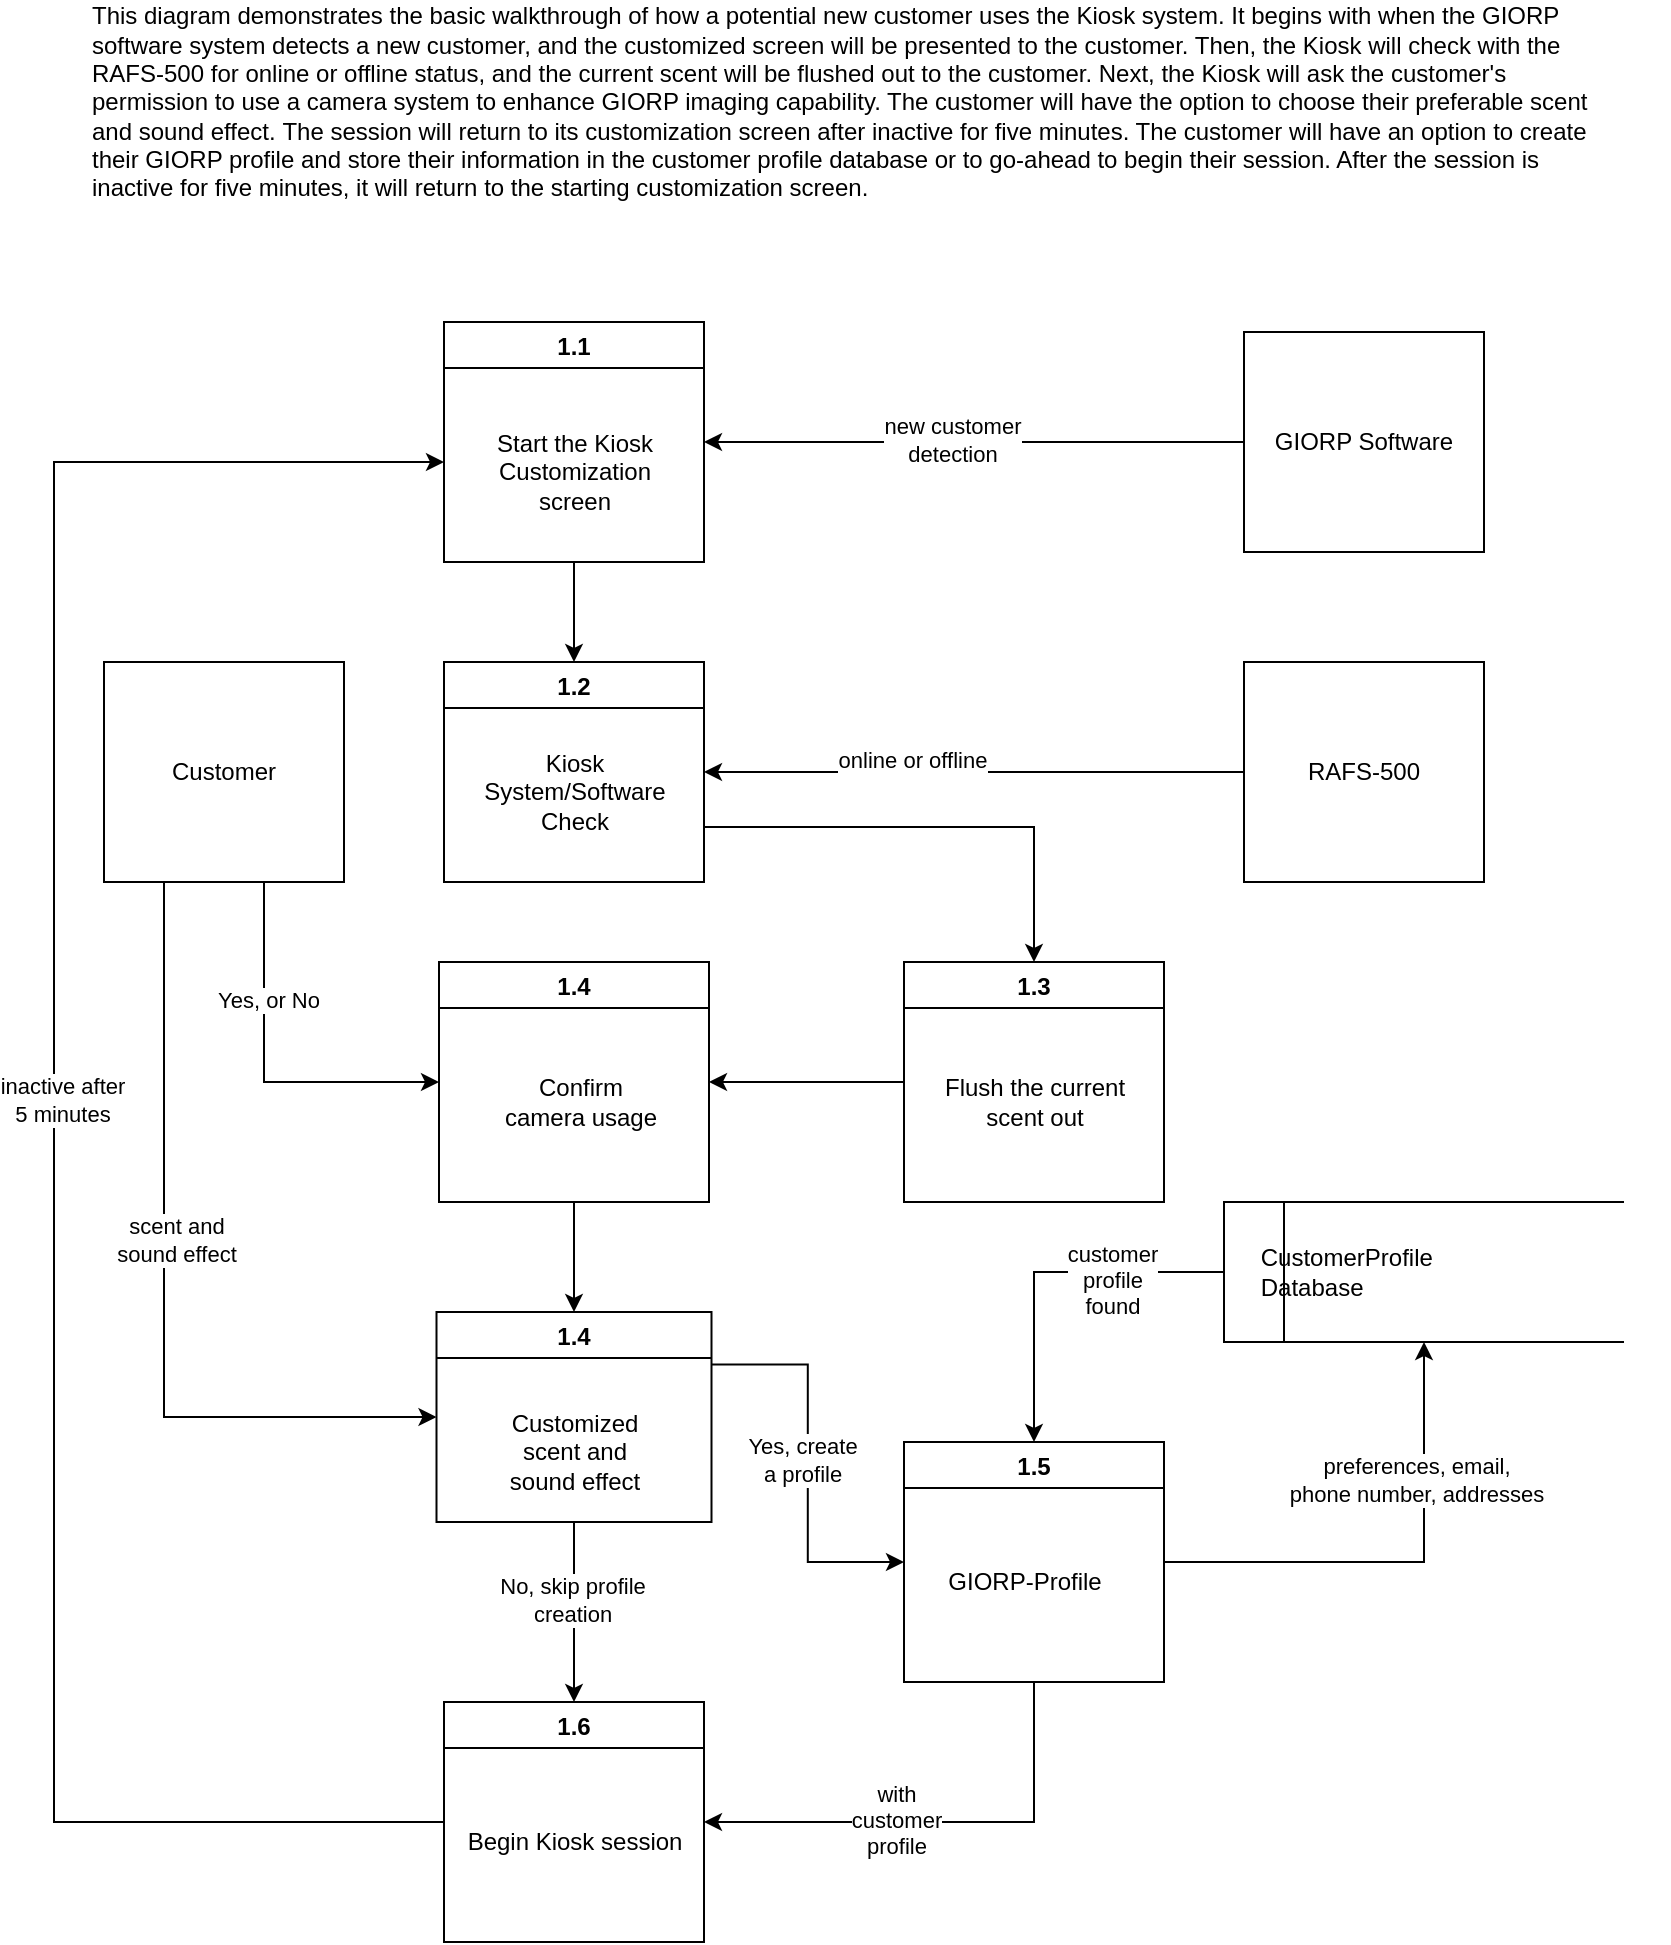 <mxfile version="14.8.1" type="github">
  <diagram id="7RCecWEcFYl0perymGjm" name="Page-1">
    <mxGraphModel dx="1422" dy="762" grid="1" gridSize="10" guides="1" tooltips="1" connect="1" arrows="1" fold="1" page="1" pageScale="1" pageWidth="850" pageHeight="1100" math="0" shadow="0">
      <root>
        <mxCell id="0" />
        <mxCell id="1" parent="0" />
        <mxCell id="NjR-eXge2UOkVljK5tXu-65" style="edgeStyle=orthogonalEdgeStyle;rounded=0;orthogonalLoop=1;jettySize=auto;html=1;exitX=0.5;exitY=1;exitDx=0;exitDy=0;entryX=0;entryY=0.5;entryDx=0;entryDy=0;" edge="1" parent="1" source="j9GdoZyd2gGU6jYM33GQ-2" target="NjR-eXge2UOkVljK5tXu-60">
          <mxGeometry relative="1" as="geometry">
            <Array as="points">
              <mxPoint x="138" y="480" />
              <mxPoint x="138" y="580" />
            </Array>
          </mxGeometry>
        </mxCell>
        <mxCell id="NjR-eXge2UOkVljK5tXu-76" style="edgeStyle=orthogonalEdgeStyle;rounded=0;orthogonalLoop=1;jettySize=auto;html=1;exitX=0.25;exitY=1;exitDx=0;exitDy=0;entryX=0;entryY=0.5;entryDx=0;entryDy=0;" edge="1" parent="1" source="j9GdoZyd2gGU6jYM33GQ-2" target="NjR-eXge2UOkVljK5tXu-29">
          <mxGeometry relative="1" as="geometry" />
        </mxCell>
        <mxCell id="j9GdoZyd2gGU6jYM33GQ-2" value="Customer" style="rounded=0;whiteSpace=wrap;html=1;" parent="1" vertex="1">
          <mxGeometry x="58" y="370" width="120" height="110" as="geometry" />
        </mxCell>
        <mxCell id="NjR-eXge2UOkVljK5tXu-26" style="edgeStyle=orthogonalEdgeStyle;rounded=0;orthogonalLoop=1;jettySize=auto;html=1;exitX=0.5;exitY=1;exitDx=0;exitDy=0;entryX=0.5;entryY=0;entryDx=0;entryDy=0;" edge="1" parent="1" source="NjR-eXge2UOkVljK5tXu-1" target="NjR-eXge2UOkVljK5tXu-20">
          <mxGeometry relative="1" as="geometry" />
        </mxCell>
        <mxCell id="NjR-eXge2UOkVljK5tXu-1" value="1.1" style="swimlane;" vertex="1" parent="1">
          <mxGeometry x="228" y="200" width="130" height="120" as="geometry" />
        </mxCell>
        <mxCell id="NjR-eXge2UOkVljK5tXu-2" value="&lt;span&gt;Start the Kiosk&lt;br&gt;Customization&lt;/span&gt;&lt;br&gt;&lt;span&gt;screen&lt;/span&gt;" style="text;html=1;align=center;verticalAlign=middle;resizable=0;points=[];autosize=1;strokeColor=none;" vertex="1" parent="NjR-eXge2UOkVljK5tXu-1">
          <mxGeometry x="20" y="50" width="90" height="50" as="geometry" />
        </mxCell>
        <mxCell id="NjR-eXge2UOkVljK5tXu-50" style="edgeStyle=orthogonalEdgeStyle;rounded=0;orthogonalLoop=1;jettySize=auto;html=1;exitX=1;exitY=0.5;exitDx=0;exitDy=0;" edge="1" parent="1" source="NjR-eXge2UOkVljK5tXu-3" target="j9GdoZyd2gGU6jYM33GQ-19">
          <mxGeometry relative="1" as="geometry" />
        </mxCell>
        <mxCell id="NjR-eXge2UOkVljK5tXu-74" style="edgeStyle=orthogonalEdgeStyle;rounded=0;orthogonalLoop=1;jettySize=auto;html=1;exitX=0.5;exitY=1;exitDx=0;exitDy=0;entryX=1;entryY=0.5;entryDx=0;entryDy=0;" edge="1" parent="1" source="NjR-eXge2UOkVljK5tXu-3" target="NjR-eXge2UOkVljK5tXu-4">
          <mxGeometry relative="1" as="geometry" />
        </mxCell>
        <mxCell id="NjR-eXge2UOkVljK5tXu-3" value="1.5" style="swimlane;" vertex="1" parent="1">
          <mxGeometry x="458" y="760" width="130" height="120" as="geometry" />
        </mxCell>
        <mxCell id="NjR-eXge2UOkVljK5tXu-7" value="GIORP-Profile" style="text;html=1;align=center;verticalAlign=middle;resizable=0;points=[];autosize=1;strokeColor=none;" vertex="1" parent="NjR-eXge2UOkVljK5tXu-3">
          <mxGeometry x="15" y="60" width="90" height="20" as="geometry" />
        </mxCell>
        <mxCell id="NjR-eXge2UOkVljK5tXu-4" value="1.6" style="swimlane;" vertex="1" parent="1">
          <mxGeometry x="228" y="890" width="130" height="120" as="geometry" />
        </mxCell>
        <mxCell id="NjR-eXge2UOkVljK5tXu-5" value="&lt;span&gt;Begin Kiosk session&lt;/span&gt;" style="text;html=1;align=center;verticalAlign=middle;resizable=0;points=[];autosize=1;strokeColor=none;" vertex="1" parent="NjR-eXge2UOkVljK5tXu-4">
          <mxGeometry x="5" y="60" width="120" height="20" as="geometry" />
        </mxCell>
        <mxCell id="NjR-eXge2UOkVljK5tXu-13" value="&lt;div&gt;This diagram demonstrates the basic walkthrough of how a potential new customer uses the Kiosk system. It begins with when the GIORP software system detects a new customer, and the customized screen will be presented to the customer. Then, the Kiosk will check with the RAFS-500 for online or offline status, and the current scent will be flushed out to the customer. Next, the Kiosk will ask the customer&#39;s permission to use a camera system to enhance GIORP imaging capability. The customer will have the option to choose their preferable scent and sound effect.&amp;nbsp;&lt;span&gt;The session will return to its customization screen after inactive for five minutes. The customer will have an option to create their GIORP profile and store their information in the customer profile database or to go-ahead to begin their session. After the session is inactive for five minutes, it will return to the starting customization screen.&amp;nbsp;&amp;nbsp;&lt;/span&gt;&lt;/div&gt;" style="text;html=1;strokeColor=none;fillColor=none;align=left;verticalAlign=middle;whiteSpace=wrap;rounded=0;" vertex="1" parent="1">
          <mxGeometry x="50" y="40" width="750" height="100" as="geometry" />
        </mxCell>
        <mxCell id="NjR-eXge2UOkVljK5tXu-70" style="edgeStyle=orthogonalEdgeStyle;rounded=0;orthogonalLoop=1;jettySize=auto;html=1;entryX=1;entryY=0.5;entryDx=0;entryDy=0;" edge="1" parent="1" source="NjR-eXge2UOkVljK5tXu-15" target="NjR-eXge2UOkVljK5tXu-1">
          <mxGeometry relative="1" as="geometry" />
        </mxCell>
        <mxCell id="NjR-eXge2UOkVljK5tXu-15" value="GIORP Software" style="rounded=0;whiteSpace=wrap;html=1;" vertex="1" parent="1">
          <mxGeometry x="628" y="205" width="120" height="110" as="geometry" />
        </mxCell>
        <mxCell id="NjR-eXge2UOkVljK5tXu-19" value="new customer &lt;br&gt;detection" style="edgeLabel;resizable=0;html=1;align=center;verticalAlign=middle;" connectable="0" vertex="1" parent="1">
          <mxGeometry x="608.003" y="170.002" as="geometry">
            <mxPoint x="-126" y="89" as="offset" />
          </mxGeometry>
        </mxCell>
        <mxCell id="NjR-eXge2UOkVljK5tXu-62" style="edgeStyle=orthogonalEdgeStyle;rounded=0;orthogonalLoop=1;jettySize=auto;html=1;exitX=1;exitY=0.75;exitDx=0;exitDy=0;entryX=0.5;entryY=0;entryDx=0;entryDy=0;" edge="1" parent="1" source="NjR-eXge2UOkVljK5tXu-20" target="NjR-eXge2UOkVljK5tXu-43">
          <mxGeometry relative="1" as="geometry" />
        </mxCell>
        <mxCell id="NjR-eXge2UOkVljK5tXu-20" value="1.2" style="swimlane;" vertex="1" parent="1">
          <mxGeometry x="228" y="370" width="130" height="110" as="geometry" />
        </mxCell>
        <mxCell id="NjR-eXge2UOkVljK5tXu-21" value="Kiosk &lt;br&gt;System/Software &lt;br&gt;Check" style="text;html=1;align=center;verticalAlign=middle;resizable=0;points=[];autosize=1;strokeColor=none;" vertex="1" parent="NjR-eXge2UOkVljK5tXu-20">
          <mxGeometry x="10" y="40" width="110" height="50" as="geometry" />
        </mxCell>
        <mxCell id="NjR-eXge2UOkVljK5tXu-37" style="edgeStyle=orthogonalEdgeStyle;rounded=0;orthogonalLoop=1;jettySize=auto;html=1;entryX=1;entryY=0.5;entryDx=0;entryDy=0;" edge="1" parent="1" source="NjR-eXge2UOkVljK5tXu-22" target="NjR-eXge2UOkVljK5tXu-20">
          <mxGeometry relative="1" as="geometry" />
        </mxCell>
        <mxCell id="NjR-eXge2UOkVljK5tXu-22" value="RAFS-500" style="rounded=0;whiteSpace=wrap;html=1;" vertex="1" parent="1">
          <mxGeometry x="628" y="370" width="120" height="110" as="geometry" />
        </mxCell>
        <mxCell id="NjR-eXge2UOkVljK5tXu-24" value="online or offline" style="edgeLabel;resizable=0;html=1;align=center;verticalAlign=middle;" connectable="0" vertex="1" parent="1">
          <mxGeometry x="588.003" y="330.002" as="geometry">
            <mxPoint x="-126" y="89" as="offset" />
          </mxGeometry>
        </mxCell>
        <mxCell id="NjR-eXge2UOkVljK5tXu-34" style="edgeStyle=orthogonalEdgeStyle;rounded=0;orthogonalLoop=1;jettySize=auto;html=1;exitX=0.5;exitY=1;exitDx=0;exitDy=0;entryX=0.5;entryY=0;entryDx=0;entryDy=0;" edge="1" parent="1" source="NjR-eXge2UOkVljK5tXu-29" target="NjR-eXge2UOkVljK5tXu-4">
          <mxGeometry relative="1" as="geometry" />
        </mxCell>
        <mxCell id="NjR-eXge2UOkVljK5tXu-73" style="edgeStyle=orthogonalEdgeStyle;rounded=0;orthogonalLoop=1;jettySize=auto;html=1;exitX=1;exitY=0.25;exitDx=0;exitDy=0;entryX=0;entryY=0.5;entryDx=0;entryDy=0;" edge="1" parent="1" source="NjR-eXge2UOkVljK5tXu-29" target="NjR-eXge2UOkVljK5tXu-3">
          <mxGeometry relative="1" as="geometry" />
        </mxCell>
        <mxCell id="NjR-eXge2UOkVljK5tXu-29" value="1.4" style="swimlane;" vertex="1" parent="1">
          <mxGeometry x="224.25" y="695" width="137.5" height="105" as="geometry" />
        </mxCell>
        <mxCell id="NjR-eXge2UOkVljK5tXu-30" value="Customized &lt;br&gt;scent and &lt;br&gt;sound effect" style="text;html=1;align=center;verticalAlign=middle;resizable=0;points=[];autosize=1;strokeColor=none;" vertex="1" parent="NjR-eXge2UOkVljK5tXu-29">
          <mxGeometry x="28.75" y="45" width="80" height="50" as="geometry" />
        </mxCell>
        <mxCell id="NjR-eXge2UOkVljK5tXu-32" value="Yes, create &lt;br&gt;a profile" style="edgeLabel;resizable=0;html=1;align=center;verticalAlign=middle;" connectable="0" vertex="1" parent="1">
          <mxGeometry x="533.003" y="680.002" as="geometry">
            <mxPoint x="-126" y="89" as="offset" />
          </mxGeometry>
        </mxCell>
        <mxCell id="NjR-eXge2UOkVljK5tXu-35" value="No, skip profile&lt;br&gt;creation" style="edgeLabel;resizable=0;html=1;align=center;verticalAlign=middle;" connectable="0" vertex="1" parent="1">
          <mxGeometry x="418.003" y="750.002" as="geometry">
            <mxPoint x="-126" y="89" as="offset" />
          </mxGeometry>
        </mxCell>
        <mxCell id="NjR-eXge2UOkVljK5tXu-39" value="scent and &lt;br&gt;sound effect" style="edgeLabel;resizable=0;html=1;align=center;verticalAlign=middle;" connectable="0" vertex="1" parent="1">
          <mxGeometry x="220.003" y="570.002" as="geometry">
            <mxPoint x="-126" y="89" as="offset" />
          </mxGeometry>
        </mxCell>
        <mxCell id="NjR-eXge2UOkVljK5tXu-41" style="edgeStyle=orthogonalEdgeStyle;rounded=0;orthogonalLoop=1;jettySize=auto;html=1;exitX=0;exitY=0.5;exitDx=0;exitDy=0;" edge="1" parent="1" source="NjR-eXge2UOkVljK5tXu-4">
          <mxGeometry relative="1" as="geometry">
            <mxPoint x="128" y="980" as="sourcePoint" />
            <mxPoint x="228" y="270" as="targetPoint" />
            <Array as="points">
              <mxPoint x="33" y="950" />
              <mxPoint x="33" y="270" />
            </Array>
          </mxGeometry>
        </mxCell>
        <mxCell id="NjR-eXge2UOkVljK5tXu-42" value="&lt;span style=&quot;font-family: &amp;#34;helvetica&amp;#34;&quot;&gt;inactive after &lt;br&gt;5 minutes&lt;/span&gt;" style="edgeLabel;resizable=0;html=1;align=center;verticalAlign=middle;" connectable="0" vertex="1" parent="1">
          <mxGeometry x="163.003" y="500.002" as="geometry">
            <mxPoint x="-126" y="89" as="offset" />
          </mxGeometry>
        </mxCell>
        <mxCell id="NjR-eXge2UOkVljK5tXu-66" style="edgeStyle=orthogonalEdgeStyle;rounded=0;orthogonalLoop=1;jettySize=auto;html=1;entryX=1;entryY=0.5;entryDx=0;entryDy=0;" edge="1" parent="1" source="NjR-eXge2UOkVljK5tXu-43" target="NjR-eXge2UOkVljK5tXu-60">
          <mxGeometry relative="1" as="geometry" />
        </mxCell>
        <mxCell id="NjR-eXge2UOkVljK5tXu-43" value="1.3" style="swimlane;" vertex="1" parent="1">
          <mxGeometry x="458" y="520" width="130" height="120" as="geometry" />
        </mxCell>
        <mxCell id="NjR-eXge2UOkVljK5tXu-44" value="Flush the current &lt;br&gt;scent out" style="text;html=1;align=center;verticalAlign=middle;resizable=0;points=[];autosize=1;strokeColor=none;" vertex="1" parent="NjR-eXge2UOkVljK5tXu-43">
          <mxGeometry x="10" y="55" width="110" height="30" as="geometry" />
        </mxCell>
        <mxCell id="NjR-eXge2UOkVljK5tXu-58" style="edgeStyle=orthogonalEdgeStyle;rounded=0;orthogonalLoop=1;jettySize=auto;html=1;exitX=0;exitY=0.5;exitDx=0;exitDy=0;" edge="1" parent="1" source="j9GdoZyd2gGU6jYM33GQ-19" target="NjR-eXge2UOkVljK5tXu-3">
          <mxGeometry relative="1" as="geometry" />
        </mxCell>
        <mxCell id="j9GdoZyd2gGU6jYM33GQ-19" value="&lt;span style=&quot;white-space: pre&quot;&gt;&lt;span style=&quot;white-space: pre&quot;&gt; &lt;span style=&quot;white-space: pre&quot;&gt; &lt;span style=&quot;white-space: pre&quot;&gt;	&lt;/span&gt;&lt;span style=&quot;white-space: pre&quot;&gt;	&lt;/span&gt;&lt;/span&gt;&lt;/span&gt;CustomerProfile &lt;br&gt;&lt;span style=&quot;white-space: pre&quot;&gt; &lt;/span&gt;&lt;span style=&quot;white-space: pre&quot;&gt; &lt;span style=&quot;white-space: pre&quot;&gt;	&lt;/span&gt;&lt;span style=&quot;white-space: pre&quot;&gt;	&lt;/span&gt;&lt;/span&gt;Database&lt;/span&gt;" style="html=1;dashed=0;whitespace=wrap;shape=mxgraph.dfd.dataStoreID;align=left;spacingLeft=3;points=[[0,0],[0.5,0],[1,0],[0,0.5],[1,0.5],[0,1],[0.5,1],[1,1]];" parent="1" vertex="1">
          <mxGeometry x="618" y="640" width="200" height="70" as="geometry" />
        </mxCell>
        <mxCell id="NjR-eXge2UOkVljK5tXu-48" value="preferences, email,&lt;br&gt;phone number, addresses" style="edgeLabel;resizable=0;html=1;align=center;verticalAlign=middle;" connectable="0" vertex="1" parent="1">
          <mxGeometry x="840.003" y="690.002" as="geometry">
            <mxPoint x="-126" y="89" as="offset" />
          </mxGeometry>
        </mxCell>
        <mxCell id="NjR-eXge2UOkVljK5tXu-59" value="&lt;span&gt;customer&lt;br&gt;profile&lt;/span&gt;&lt;br style=&quot;background-color: rgb(248 , 249 , 250)&quot;&gt;&lt;span&gt;found&lt;/span&gt;" style="edgeLabel;resizable=0;html=1;align=center;verticalAlign=middle;" connectable="0" vertex="1" parent="1">
          <mxGeometry x="688.003" y="590.002" as="geometry">
            <mxPoint x="-126" y="89" as="offset" />
          </mxGeometry>
        </mxCell>
        <mxCell id="NjR-eXge2UOkVljK5tXu-67" style="edgeStyle=orthogonalEdgeStyle;rounded=0;orthogonalLoop=1;jettySize=auto;html=1;entryX=0.5;entryY=0;entryDx=0;entryDy=0;" edge="1" parent="1" source="NjR-eXge2UOkVljK5tXu-60" target="NjR-eXge2UOkVljK5tXu-29">
          <mxGeometry relative="1" as="geometry" />
        </mxCell>
        <mxCell id="NjR-eXge2UOkVljK5tXu-60" value="1.4" style="swimlane;" vertex="1" parent="1">
          <mxGeometry x="225.5" y="520" width="135" height="120" as="geometry" />
        </mxCell>
        <mxCell id="NjR-eXge2UOkVljK5tXu-61" value="Confirm &lt;br&gt;camera usage" style="text;html=1;align=center;verticalAlign=middle;resizable=0;points=[];autosize=1;strokeColor=none;" vertex="1" parent="NjR-eXge2UOkVljK5tXu-60">
          <mxGeometry x="25" y="55" width="90" height="30" as="geometry" />
        </mxCell>
        <mxCell id="NjR-eXge2UOkVljK5tXu-68" value="Yes, or No" style="edgeLabel;resizable=0;html=1;align=center;verticalAlign=middle;" connectable="0" vertex="1" parent="1">
          <mxGeometry x="265.503" y="450.002" as="geometry">
            <mxPoint x="-126" y="89" as="offset" />
          </mxGeometry>
        </mxCell>
        <mxCell id="NjR-eXge2UOkVljK5tXu-77" value="&lt;span&gt;with&lt;br&gt;customer&lt;br&gt;profile&lt;/span&gt;" style="edgeLabel;resizable=0;html=1;align=center;verticalAlign=middle;" connectable="0" vertex="1" parent="1">
          <mxGeometry x="580.003" y="860.002" as="geometry">
            <mxPoint x="-126" y="89" as="offset" />
          </mxGeometry>
        </mxCell>
      </root>
    </mxGraphModel>
  </diagram>
</mxfile>
